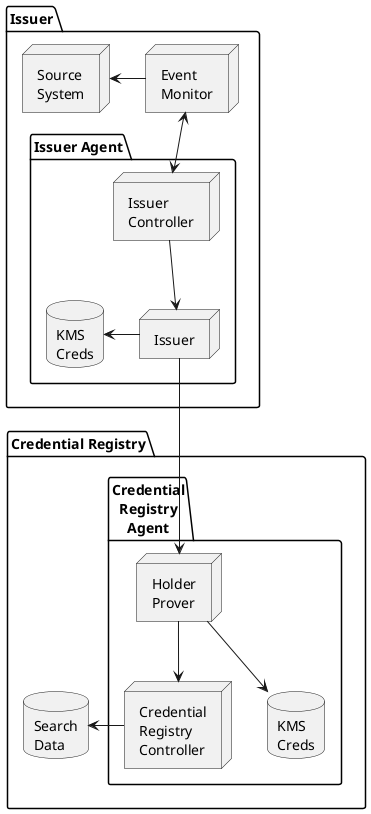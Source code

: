 @startuml CRArchitecture

' Credential Registry Architecture drawing with BC Registries design

package "Issuer" {
    node "Source\nSystem" as src
    node "Event\nMonitor" as evmon
    package "Issuer Agent" as issag {
        node "Issuer\nController" as icon
        node "Issuer" as iss
        database "KMS\nCreds" as isskms
    }
}

package "Credential Registry" as cr {
    package "Credential\nRegistry\nAgent" as crag {
        node "Holder\nProver" as hold
        node "Credential\nRegistry\nController" as crcon
        database "KMS\nCreds" as holdkms
    }
    database "Search\nData" as crdb
}

evmon -left-> src
evmon <--> icon
icon --> iss
iss -left-> isskms
iss --> hold
hold --> holdkms
hold -down-> crcon
crcon -left-> crdb


@enduml
